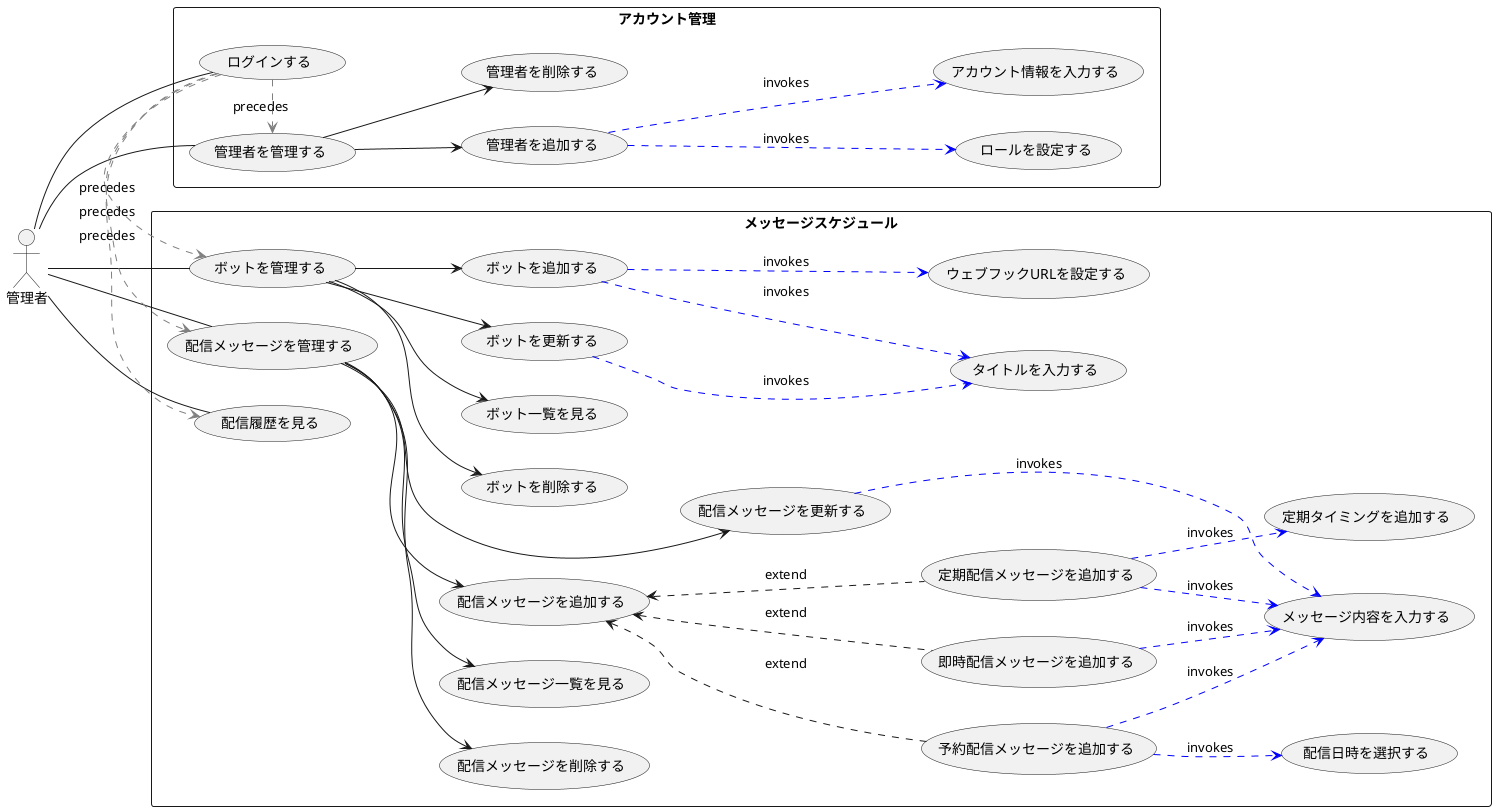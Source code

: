 @startuml usecase

left to right direction

:管理者:

rectangle メッセージスケジュール {
  usecase ボットを管理する
  usecase ボットを更新する
  usecase ボットを追加する
  usecase ボットを削除する
  usecase ボット一覧を見る
  usecase タイトルを入力する
  usecase ウェブフックURLを設定する

  usecase 配信メッセージを管理する
  usecase 配信メッセージを追加する
  usecase 即時配信メッセージを追加する
  usecase 定期配信メッセージを追加する
  usecase 予約配信メッセージを追加する
  usecase 配信メッセージを更新する
  usecase 配信メッセージを削除する
  usecase 配信メッセージ一覧を見る
  usecase メッセージ内容を入力する
  usecase 配信日時を選択する
  usecase 定期タイミングを追加する

  usecase 配信履歴を見る
}

rectangle アカウント管理 {
  usecase ログインする
  usecase 管理者を管理する
  usecase 管理者を追加する
  usecase 管理者を削除する
  usecase アカウント情報を入力する
  usecase ロールを設定する
}

管理者 -- ボットを管理する
ボットを管理する --> ボットを追加する
ボットを管理する --> ボットを更新する
ボットを管理する --> ボットを削除する
ボットを管理する --> ボット一覧を見る
ボットを追加する ..> タイトルを入力する #blue :invokes
ボットを追加する ..> ウェブフックURLを設定する #blue : invokes
ボットを更新する ..> タイトルを入力する #blue :invokes

管理者 -- 配信メッセージを管理する
配信メッセージを管理する --> 配信メッセージを追加する
配信メッセージを追加する <.. 即時配信メッセージを追加する :extend
配信メッセージを追加する <.. 定期配信メッセージを追加する :extend
配信メッセージを追加する <.. 予約配信メッセージを追加する :extend
配信メッセージを管理する --> 配信メッセージを更新する
配信メッセージを管理する --> 配信メッセージを削除する
配信メッセージを管理する --> 配信メッセージ一覧を見る
即時配信メッセージを追加する ..> メッセージ内容を入力する #blue :invokes
定期配信メッセージを追加する ..> メッセージ内容を入力する #blue :invokes
予約配信メッセージを追加する ..> メッセージ内容を入力する #blue :invokes
予約配信メッセージを追加する ..> 配信日時を選択する #blue :invokes
定期配信メッセージを追加する ..> 定期タイミングを追加する #blue :invokes
配信メッセージを更新する ..> メッセージ内容を入力する #blue :invokes

管理者 -- 配信履歴を見る

管理者 -- ログインする
管理者 -- 管理者を管理する
管理者を管理する --> 管理者を追加する
管理者を管理する --> 管理者を削除する
管理者を追加する ..> アカウント情報を入力する #blue :invokes
管理者を追加する ..> ロールを設定する #blue :invokes

ログインする .> ボットを管理する #gray :precedes
ログインする .> 配信メッセージを管理する #gray :precedes
ログインする .> 配信履歴を見る #gray :precedes
ログインする .> 管理者を管理する #gray :precedes

@enduml
